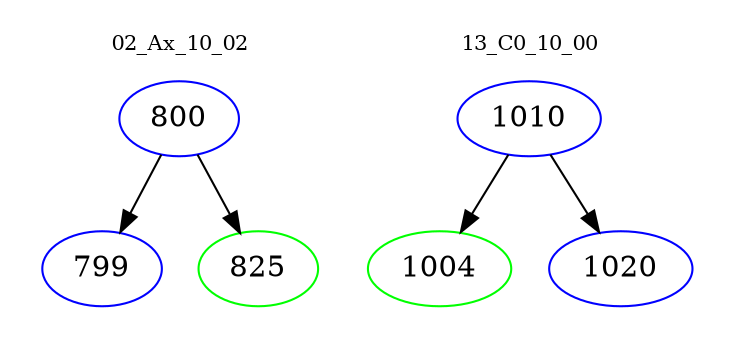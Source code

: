 digraph{
subgraph cluster_0 {
color = white
label = "02_Ax_10_02";
fontsize=10;
T0_800 [label="800", color="blue"]
T0_800 -> T0_799 [color="black"]
T0_799 [label="799", color="blue"]
T0_800 -> T0_825 [color="black"]
T0_825 [label="825", color="green"]
}
subgraph cluster_1 {
color = white
label = "13_C0_10_00";
fontsize=10;
T1_1010 [label="1010", color="blue"]
T1_1010 -> T1_1004 [color="black"]
T1_1004 [label="1004", color="green"]
T1_1010 -> T1_1020 [color="black"]
T1_1020 [label="1020", color="blue"]
}
}
